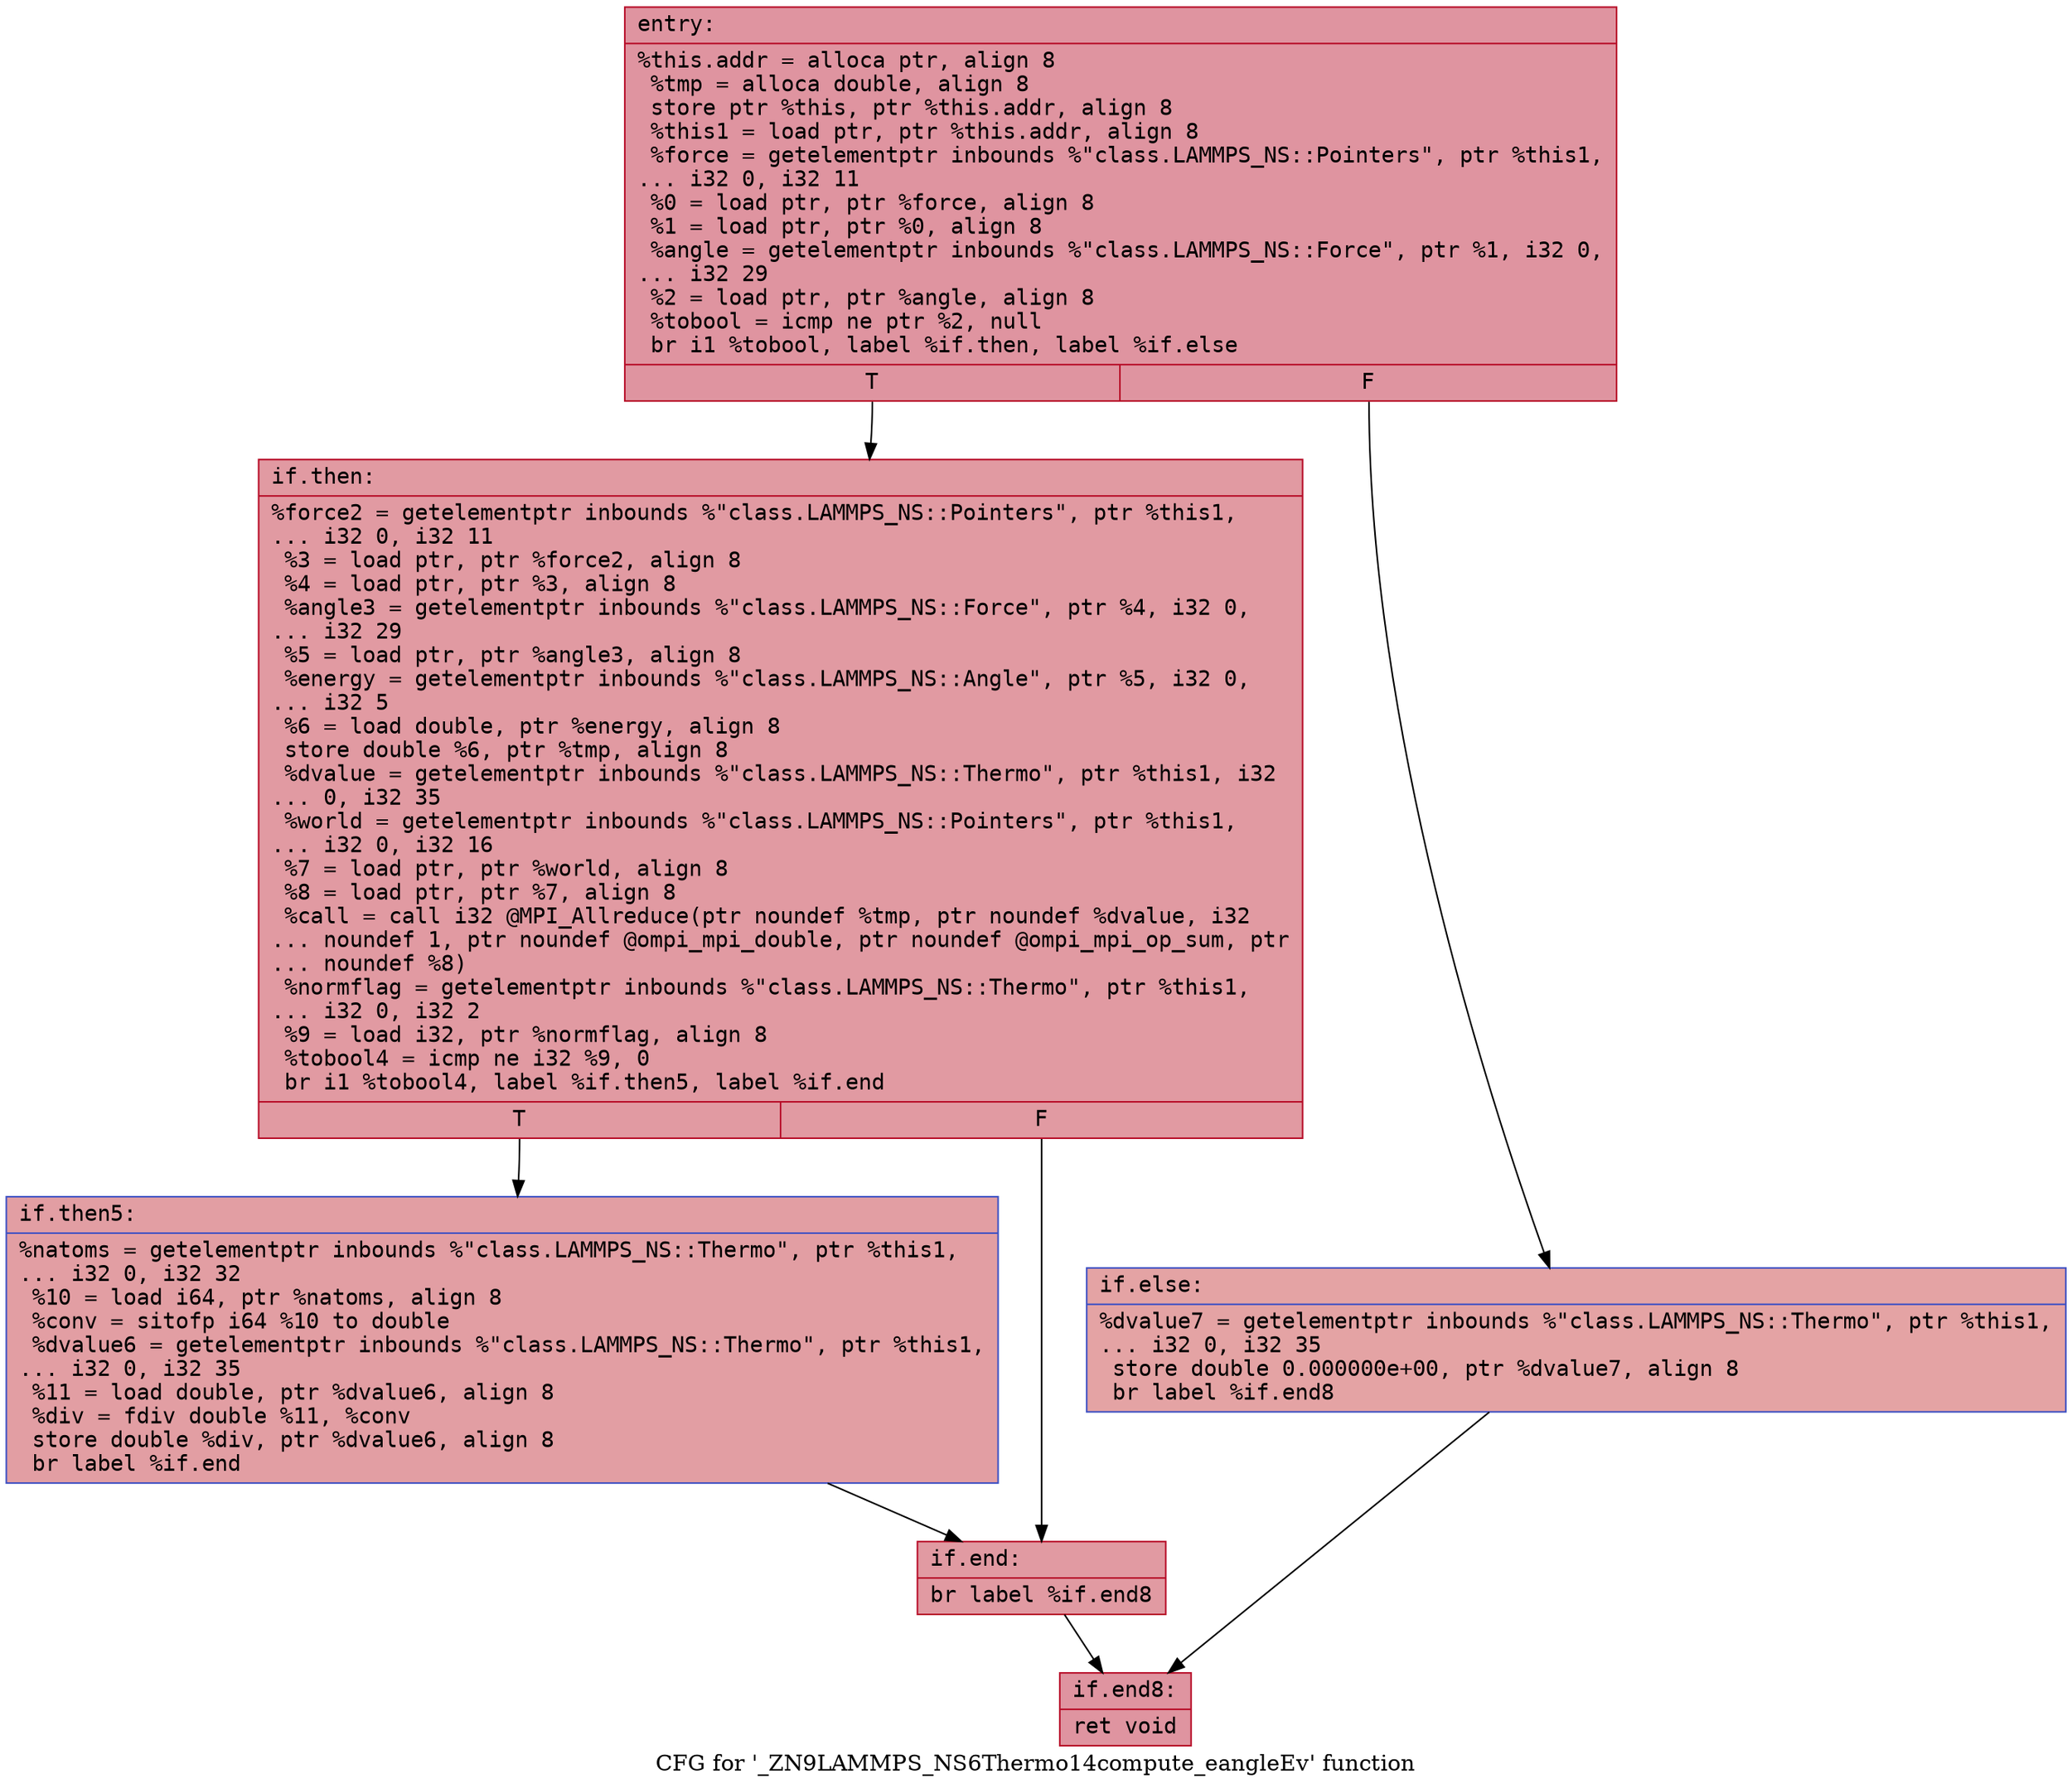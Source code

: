 digraph "CFG for '_ZN9LAMMPS_NS6Thermo14compute_eangleEv' function" {
	label="CFG for '_ZN9LAMMPS_NS6Thermo14compute_eangleEv' function";

	Node0x55bd404dd320 [shape=record,color="#b70d28ff", style=filled, fillcolor="#b70d2870" fontname="Courier",label="{entry:\l|  %this.addr = alloca ptr, align 8\l  %tmp = alloca double, align 8\l  store ptr %this, ptr %this.addr, align 8\l  %this1 = load ptr, ptr %this.addr, align 8\l  %force = getelementptr inbounds %\"class.LAMMPS_NS::Pointers\", ptr %this1,\l... i32 0, i32 11\l  %0 = load ptr, ptr %force, align 8\l  %1 = load ptr, ptr %0, align 8\l  %angle = getelementptr inbounds %\"class.LAMMPS_NS::Force\", ptr %1, i32 0,\l... i32 29\l  %2 = load ptr, ptr %angle, align 8\l  %tobool = icmp ne ptr %2, null\l  br i1 %tobool, label %if.then, label %if.else\l|{<s0>T|<s1>F}}"];
	Node0x55bd404dd320:s0 -> Node0x55bd404dd920[tooltip="entry -> if.then\nProbability 62.50%" ];
	Node0x55bd404dd320:s1 -> Node0x55bd404dd990[tooltip="entry -> if.else\nProbability 37.50%" ];
	Node0x55bd404dd920 [shape=record,color="#b70d28ff", style=filled, fillcolor="#bb1b2c70" fontname="Courier",label="{if.then:\l|  %force2 = getelementptr inbounds %\"class.LAMMPS_NS::Pointers\", ptr %this1,\l... i32 0, i32 11\l  %3 = load ptr, ptr %force2, align 8\l  %4 = load ptr, ptr %3, align 8\l  %angle3 = getelementptr inbounds %\"class.LAMMPS_NS::Force\", ptr %4, i32 0,\l... i32 29\l  %5 = load ptr, ptr %angle3, align 8\l  %energy = getelementptr inbounds %\"class.LAMMPS_NS::Angle\", ptr %5, i32 0,\l... i32 5\l  %6 = load double, ptr %energy, align 8\l  store double %6, ptr %tmp, align 8\l  %dvalue = getelementptr inbounds %\"class.LAMMPS_NS::Thermo\", ptr %this1, i32\l... 0, i32 35\l  %world = getelementptr inbounds %\"class.LAMMPS_NS::Pointers\", ptr %this1,\l... i32 0, i32 16\l  %7 = load ptr, ptr %world, align 8\l  %8 = load ptr, ptr %7, align 8\l  %call = call i32 @MPI_Allreduce(ptr noundef %tmp, ptr noundef %dvalue, i32\l... noundef 1, ptr noundef @ompi_mpi_double, ptr noundef @ompi_mpi_op_sum, ptr\l... noundef %8)\l  %normflag = getelementptr inbounds %\"class.LAMMPS_NS::Thermo\", ptr %this1,\l... i32 0, i32 2\l  %9 = load i32, ptr %normflag, align 8\l  %tobool4 = icmp ne i32 %9, 0\l  br i1 %tobool4, label %if.then5, label %if.end\l|{<s0>T|<s1>F}}"];
	Node0x55bd404dd920:s0 -> Node0x55bd404de740[tooltip="if.then -> if.then5\nProbability 62.50%" ];
	Node0x55bd404dd920:s1 -> Node0x55bd404de7c0[tooltip="if.then -> if.end\nProbability 37.50%" ];
	Node0x55bd404de740 [shape=record,color="#3d50c3ff", style=filled, fillcolor="#be242e70" fontname="Courier",label="{if.then5:\l|  %natoms = getelementptr inbounds %\"class.LAMMPS_NS::Thermo\", ptr %this1,\l... i32 0, i32 32\l  %10 = load i64, ptr %natoms, align 8\l  %conv = sitofp i64 %10 to double\l  %dvalue6 = getelementptr inbounds %\"class.LAMMPS_NS::Thermo\", ptr %this1,\l... i32 0, i32 35\l  %11 = load double, ptr %dvalue6, align 8\l  %div = fdiv double %11, %conv\l  store double %div, ptr %dvalue6, align 8\l  br label %if.end\l}"];
	Node0x55bd404de740 -> Node0x55bd404de7c0[tooltip="if.then5 -> if.end\nProbability 100.00%" ];
	Node0x55bd404de7c0 [shape=record,color="#b70d28ff", style=filled, fillcolor="#bb1b2c70" fontname="Courier",label="{if.end:\l|  br label %if.end8\l}"];
	Node0x55bd404de7c0 -> Node0x55bd404dedf0[tooltip="if.end -> if.end8\nProbability 100.00%" ];
	Node0x55bd404dd990 [shape=record,color="#3d50c3ff", style=filled, fillcolor="#c32e3170" fontname="Courier",label="{if.else:\l|  %dvalue7 = getelementptr inbounds %\"class.LAMMPS_NS::Thermo\", ptr %this1,\l... i32 0, i32 35\l  store double 0.000000e+00, ptr %dvalue7, align 8\l  br label %if.end8\l}"];
	Node0x55bd404dd990 -> Node0x55bd404dedf0[tooltip="if.else -> if.end8\nProbability 100.00%" ];
	Node0x55bd404dedf0 [shape=record,color="#b70d28ff", style=filled, fillcolor="#b70d2870" fontname="Courier",label="{if.end8:\l|  ret void\l}"];
}
